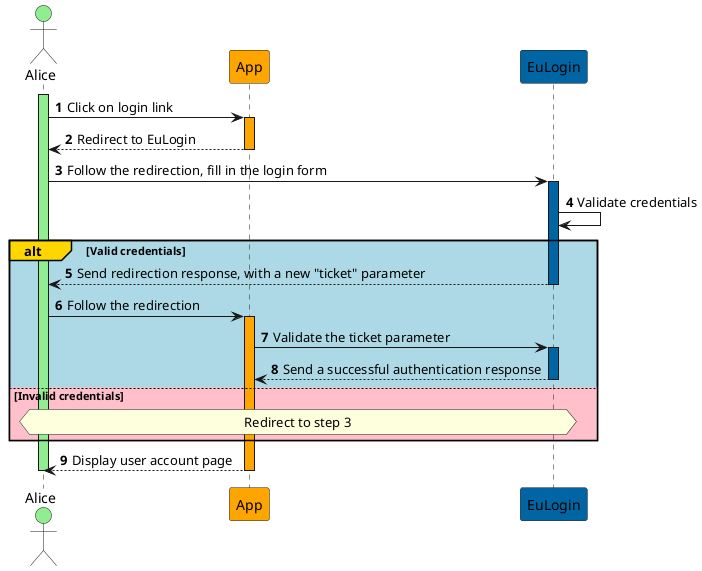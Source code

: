 @startuml

autonumber

actor Alice #lightGreen
participant App #Orange
participant EuLogin #0065A2

Activate Alice #lightGreen
Alice -> App: Click on login link
Activate App #Orange
Return Redirect to EuLogin
Deactivate App
Alice -> EuLogin: Follow the redirection, fill in the login form

Activate EuLogin #0065A2
EuLogin -> EuLogin: Validate credentials

alt#Gold #LightBlue Valid credentials
    Return Send redirection response, with a new "ticket" parameter
    Deactivate EuLogin
    Alice -> App: Follow the redirection
    Activate App #Orange
    App -> EuLogin: Validate the ticket parameter
    Activate EuLogin #0065A2
    Return Send a successful authentication response
    Deactivate EuLogin
else #Pink Invalid credentials
    hnote across: Redirect to step 3
end

App --> Alice: Display user account page
Deactivate App
Deactivate Alice

@enduml
